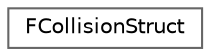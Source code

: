 digraph "Graphical Class Hierarchy"
{
 // LATEX_PDF_SIZE
  bgcolor="transparent";
  edge [fontname=Helvetica,fontsize=10,labelfontname=Helvetica,labelfontsize=10];
  node [fontname=Helvetica,fontsize=10,shape=box,height=0.2,width=0.4];
  rankdir="LR";
  Node0 [id="Node000000",label="FCollisionStruct",height=0.2,width=0.4,color="grey40", fillcolor="white", style="filled",URL="$struct_f_collision_struct.html",tooltip=" "];
}
